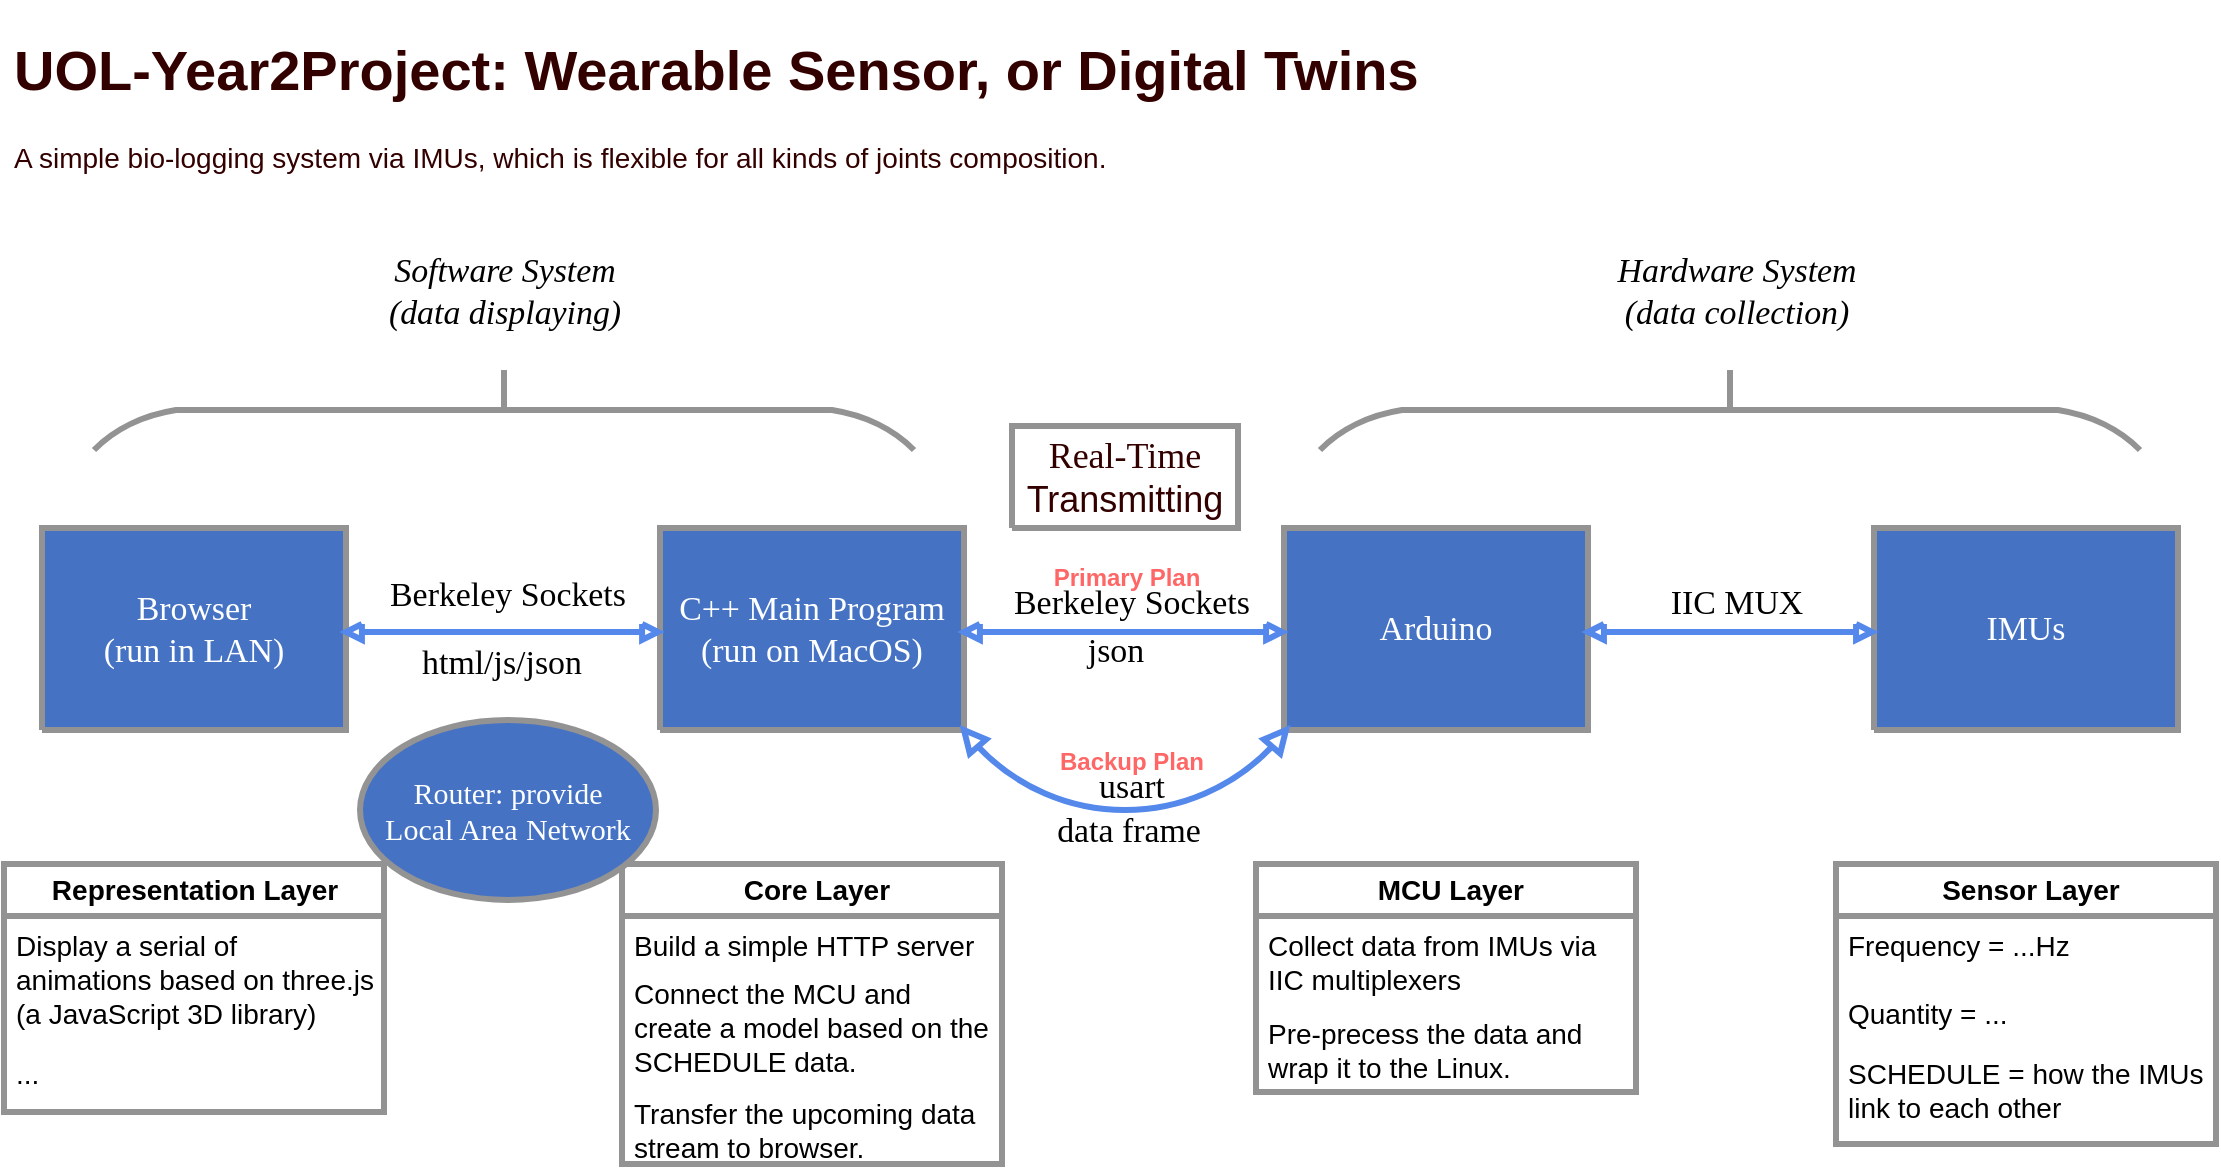 <mxfile version="20.8.10" type="device"><diagram name="Page-1" id="Page-1"><mxGraphModel dx="954" dy="585" grid="1" gridSize="10" guides="1" tooltips="1" connect="1" arrows="1" fold="1" page="1" pageScale="1" pageWidth="827" pageHeight="1169" math="0" shadow="0"><root><mxCell id="0"/><mxCell id="1" parent="0"/><UserObject label="&lt;div style=&quot;font-size: 1px&quot;&gt;&lt;p style=&quot;align:center;margin-left:0;margin-right:0;margin-top:0px;margin-bottom:0px;text-indent:0;valign:middle;direction:ltr;&quot;&gt;&lt;font style=&quot;font-size:16.93px;font-family:Calibri;color:#feffff;direction:ltr;letter-spacing:0px;line-height:120%;opacity:1&quot;&gt;Browser&lt;br/&gt;&lt;/font&gt;&lt;/p&gt;&lt;p style=&quot;align:center;margin-left:0;margin-right:0;margin-top:0px;margin-bottom:0px;text-indent:0;valign:middle;direction:ltr;&quot;&gt;&lt;font style=&quot;font-size:16.93px;font-family:Calibri;color:#feffff;direction:ltr;letter-spacing:0px;line-height:120%;opacity:1&quot;&gt;(run in LAN)&lt;br/&gt;&lt;/font&gt;&lt;/p&gt;&lt;/div&gt;" tags="背景" id="2"><mxCell style="verticalAlign=middle;align=center;vsdxID=1;fillColor=#4672c4;gradientColor=none;shape=stencil(nZBLDoAgDERP0z3SIyjew0SURgSD+Lu9kMZoXLhwN9O+tukAlrNpJg1SzDH4QW/URgNYgZTkjA4UkwJUgGXng+6DX1zLfmoymdXo17xh5zmRJ6Q42BWCfc2oJfdAr+Yv+AP9Cb7OJ3H/2JG1HNGz/84klThPVCc=);strokeColor=#939393;points=[[0.5,1,0],[1,0.5,0],[0.5,0,0],[0,0.5,0],[0.5,0.5,0]];labelBackgroundColor=none;rounded=0;html=1;whiteSpace=wrap;strokeWidth=3;" parent="1" vertex="1"><mxGeometry x="219" y="384" width="152" height="101" as="geometry"/></mxCell></UserObject><UserObject label="&lt;div style=&quot;font-size: 1px&quot;&gt;&lt;p style=&quot;align:center;margin-left:0;margin-right:0;margin-top:0px;margin-bottom:0px;text-indent:0;valign:middle;direction:ltr;&quot;&gt;&lt;font style=&quot;font-size:16.93px;font-family:Calibri;color:#feffff;direction:ltr;letter-spacing:0px;line-height:120%;opacity:1&quot;&gt;C++ Main Program&lt;br&gt;&lt;/font&gt;&lt;/p&gt;&lt;p style=&quot;align:center;margin-left:0;margin-right:0;margin-top:0px;margin-bottom:0px;text-indent:0;valign:middle;direction:ltr;&quot;&gt;&lt;font style=&quot;font-size:16.93px;font-family:Calibri;color:#feffff;direction:ltr;letter-spacing:0px;line-height:120%;opacity:1&quot;&gt;(run on MacOS)&lt;br&gt;&lt;/font&gt;&lt;/p&gt;&lt;/div&gt;" tags="背景" id="3"><mxCell style="verticalAlign=middle;align=center;vsdxID=2;fillColor=#4672c4;gradientColor=none;shape=stencil(nZBLDoAgDERP0z3SIyjew0SURgSD+Lu9kMZoXLhwN9O+tukAlrNpJg1SzDH4QW/URgNYgZTkjA4UkwJUgGXng+6DX1zLfmoymdXo17xh5zmRJ6Q42BWCfc2oJfdAr+Yv+AP9Cb7OJ3H/2JG1HNGz/84klThPVCc=);strokeColor=#939393;points=[[1,1,0]];labelBackgroundColor=none;rounded=0;html=1;whiteSpace=wrap;strokeWidth=3;" parent="1" vertex="1"><mxGeometry x="528" y="384" width="152" height="101" as="geometry"/></mxCell></UserObject><UserObject label="&lt;div style=&quot;font-size: 1px&quot;&gt;&lt;p style=&quot;align:center;margin-left:0;margin-right:0;margin-top:0px;margin-bottom:0px;text-indent:0;valign:middle;direction:ltr;&quot;&gt;&lt;font style=&quot;font-size:16.93px;font-family:Calibri;color:#feffff;direction:ltr;letter-spacing:0px;line-height:120%;opacity:1&quot;&gt;Arduino &lt;br/&gt;&lt;/font&gt;&lt;/p&gt;&lt;/div&gt;" tags="背景" id="4"><mxCell style="verticalAlign=middle;align=center;vsdxID=3;fillColor=#4672c4;gradientColor=none;shape=stencil(nZBLDoAgDERP0z3SIyjew0SURgSD+Lu9kMZoXLhwN9O+tukAlrNpJg1SzDH4QW/URgNYgZTkjA4UkwJUgGXng+6DX1zLfmoymdXo17xh5zmRJ6Q42BWCfc2oJfdAr+Yv+AP9Cb7OJ3H/2JG1HNGz/84klThPVCc=);strokeColor=#939393;points=[[0.01,1,0]];labelBackgroundColor=none;rounded=0;html=1;whiteSpace=wrap;strokeWidth=3;" parent="1" vertex="1"><mxGeometry x="840" y="384" width="152" height="101" as="geometry"/></mxCell></UserObject><UserObject label="" tags="背景" id="5"><mxCell style="vsdxID=7;rotation=90;fillColor=#4672c4;gradientColor=none;shape=stencil(tZLRDoIwDEW/Zo8zYwuKz4j/sUiBRdxINwX/3i2DCCQkGuNb23vaLt0lIreN7IBwZh2aK/SqdA0RJ8K50g2gcj4ioiAirwxCjeauy5h3MpAhuplHmDDEvoSx0MPZc5mfIyzx4jWcYCF2WRZ5nBr2u4OIpZFKlxOPYzpQOShL0TjplNFRHLVWYg3UL6NVK+uFZHuAblZO5s9rlYbNxSnbRj8nvxiark/56yXXn/PHS/rgbZHorrm2tpMvRSuK4gU=);strokeColor=#939393;points=[[0.5,0.18,0],[0.5,0.5,0],[0.5,0.82,0]];labelBackgroundColor=none;rounded=0;html=1;whiteSpace=wrap;strokeWidth=3;" parent="1" vertex="1"><mxGeometry x="430" y="120" width="40" height="410" as="geometry"/></mxCell></UserObject><UserObject label="&lt;div style=&quot;font-size: 1px&quot;&gt;&lt;p style=&quot;align:center;margin-left:0;margin-right:0;margin-top:0px;margin-bottom:0px;text-indent:0;valign:middle;direction:ltr;&quot;&gt;&lt;font style=&quot;font-size:16.93px;font-family:Calibri;color:#000000;direction:ltr;letter-spacing:0px;line-height:120%;opacity:1&quot;&gt;&lt;i&gt;Software System&lt;br&gt;&lt;/i&gt;&lt;/font&gt;&lt;/p&gt;&lt;p style=&quot;align:center;margin-left:0;margin-right:0;margin-top:0px;margin-bottom:0px;text-indent:0;valign:middle;direction:ltr;&quot;&gt;&lt;font style=&quot;font-size:16.93px;font-family:Calibri;color:#000000;direction:ltr;letter-spacing:0px;line-height:120%;opacity:1&quot;&gt;&lt;i&gt;(data displaying)&lt;/i&gt;&lt;/font&gt;&lt;/p&gt;&lt;/div&gt;" tags="背景" id="6"><mxCell style="verticalAlign=middle;align=center;vsdxID=9;fillColor=none;gradientColor=none;shape=stencil(nZBLDoAgDERP0z3SIyjew0SURgSD+Lu9kMZoXLhwN9O+tukAlrNpJg1SzDH4QW/URgNYgZTkjA4UkwJUgGXng+6DX1zLfmoymdXo17xh5zmRJ6Q42BWCfc2oJfdAr+Yv+AP9Cb7OJ3H/2JG1HNGz/84klThPVCc=);strokeColor=none;points=[];labelBackgroundColor=none;rounded=0;html=1;whiteSpace=wrap;strokeWidth=3;" parent="1" vertex="1"><mxGeometry x="362" y="228" width="177" height="76" as="geometry"/></mxCell></UserObject><UserObject label="&lt;div style=&quot;font-size: 1px&quot;&gt;&lt;p style=&quot;align:center;margin-left:0;margin-right:0;margin-top:0px;margin-bottom:0px;text-indent:0;valign:middle;direction:ltr;&quot;&gt;&lt;font style=&quot;font-size:16.93px;font-family:Calibri;color:#000000;direction:ltr;letter-spacing:0px;line-height:120%;opacity:1&quot;&gt;&lt;i&gt;Hardware System&lt;br&gt;&lt;/i&gt;&lt;/font&gt;&lt;/p&gt;&lt;p style=&quot;align:center;margin-left:0;margin-right:0;margin-top:0px;margin-bottom:0px;text-indent:0;valign:middle;direction:ltr;&quot;&gt;&lt;font style=&quot;font-size:16.93px;font-family:Calibri;color:#000000;direction:ltr;letter-spacing:0px;line-height:120%;opacity:1&quot;&gt;&lt;i&gt;(data collection)&lt;/i&gt;&lt;/font&gt;&lt;/p&gt;&lt;/div&gt;" tags="背景" id="7"><mxCell style="verticalAlign=middle;align=center;vsdxID=10;fillColor=none;gradientColor=none;shape=stencil(nZBLDoAgDERP0z3SIyjew0SURgSD+Lu9kMZoXLhwN9O+tukAlrNpJg1SzDH4QW/URgNYgZTkjA4UkwJUgGXng+6DX1zLfmoymdXo17xh5zmRJ6Q42BWCfc2oJfdAr+Yv+AP9Cb7OJ3H/2JG1HNGz/84klThPVCc=);strokeColor=none;points=[];labelBackgroundColor=none;rounded=0;html=1;whiteSpace=wrap;strokeWidth=3;" parent="1" vertex="1"><mxGeometry x="978" y="228" width="177" height="76" as="geometry"/></mxCell></UserObject><UserObject label="&lt;div style=&quot;font-size: 1px&quot;&gt;&lt;p style=&quot;align:center;margin-left:0;margin-right:0;margin-top:0px;margin-bottom:0px;text-indent:0;valign:middle;direction:ltr;&quot;&gt;&lt;font style=&quot;font-size:16.93px;font-family:Calibri;color:#feffff;direction:ltr;letter-spacing:0px;line-height:120%;opacity:1&quot;&gt;IMUs&lt;br/&gt;&lt;/font&gt;&lt;/p&gt;&lt;/div&gt;" tags="背景" id="8"><mxCell style="verticalAlign=middle;align=center;vsdxID=11;fillColor=#4672c4;gradientColor=none;shape=stencil(nZBLDoAgDERP0z3SIyjew0SURgSD+Lu9kMZoXLhwN9O+tukAlrNpJg1SzDH4QW/URgNYgZTkjA4UkwJUgGXng+6DX1zLfmoymdXo17xh5zmRJ6Q42BWCfc2oJfdAr+Yv+AP9Cb7OJ3H/2JG1HNGz/84klThPVCc=);strokeColor=#939393;points=[[0.5,1,0],[1,0.5,0],[0.5,0,0],[0,0.5,0],[0.5,0.5,0]];labelBackgroundColor=none;rounded=0;html=1;whiteSpace=wrap;strokeWidth=3;" parent="1" vertex="1"><mxGeometry x="1135" y="384" width="152" height="101" as="geometry"/></mxCell></UserObject><UserObject label="" tags="背景" id="9"><mxCell style="vsdxID=12;rotation=90;fillColor=#4672c4;gradientColor=none;shape=stencil(tZLRDoIwDEW/Zo8zYwuKz4j/sUiBRdxINwX/3i2DCCQkGuNb23vaLt0lIreN7IBwZh2aK/SqdA0RJ8K50g2gcj4ioiAirwxCjeauy5h3MpAhuplHmDDEvoSx0MPZc5mfIyzx4jWcYCF2WRZ5nBr2u4OIpZFKlxOPYzpQOShL0TjplNFRHLVWYg3UL6NVK+uFZHuAblZO5s9rlYbNxSnbRj8nvxiark/56yXXn/PHS/rgbZHorrm2tpMvRSuK4gU=);strokeColor=#939393;points=[[0.5,0.18,0],[0.5,0.5,0],[0.5,0.82,0]];labelBackgroundColor=none;rounded=0;html=1;whiteSpace=wrap;strokeWidth=3;" parent="1" vertex="1"><mxGeometry x="1043" y="120" width="40" height="410" as="geometry"/></mxCell></UserObject><UserObject label="&lt;div style=&quot;font-size: 1px&quot;&gt;&lt;p style=&quot;align:center;margin-left:0;margin-right:0;margin-top:0px;margin-bottom:0px;text-indent:0;valign:middle;direction:ltr;&quot;&gt;&lt;font style=&quot;font-size:16.93px;font-family:Calibri;color:#000000;direction:ltr;letter-spacing:0px;line-height:120%;opacity:1&quot;&gt;Berkeley Sockets&lt;br/&gt;&lt;/font&gt;&lt;/p&gt;&lt;/div&gt;" tags="背景" id="10"><mxCell style="verticalAlign=middle;align=center;vsdxID=15;fillColor=none;gradientColor=none;shape=stencil(nZBLDoAgDERP0z3SIyjew0SURgSD+Lu9kMZoXLhwN9O+tukAlrNpJg1SzDH4QW/URgNYgZTkjA4UkwJUgGXng+6DX1zLfmoymdXo17xh5zmRJ6Q42BWCfc2oJfdAr+Yv+AP9Cb7OJ3H/2JG1HNGz/84klThPVCc=);strokeColor=none;points=[];labelBackgroundColor=none;rounded=0;html=1;whiteSpace=wrap;strokeWidth=3;" parent="1" vertex="1"><mxGeometry x="349" y="388" width="206" height="60" as="geometry"/></mxCell></UserObject><UserObject label="&lt;div style=&quot;font-size: 1px&quot;&gt;&lt;p style=&quot;align:center;margin-left:0;margin-right:0;margin-top:0px;margin-bottom:0px;text-indent:0;valign:middle;direction:ltr;&quot;&gt;&lt;font style=&quot;font-size:16.93px;font-family:Calibri;color:#000000;direction:ltr;letter-spacing:0px;line-height:120%;opacity:1&quot;&gt;html/js/json&lt;br/&gt;&lt;/font&gt;&lt;/p&gt;&lt;/div&gt;" tags="背景" id="11"><mxCell style="verticalAlign=middle;align=center;vsdxID=16;fillColor=none;gradientColor=none;shape=stencil(nZBLDoAgDERP0z3SIyjew0SURgSD+Lu9kMZoXLhwN9O+tukAlrNpJg1SzDH4QW/URgNYgZTkjA4UkwJUgGXng+6DX1zLfmoymdXo17xh5zmRJ6Q42BWCfc2oJfdAr+Yv+AP9Cb7OJ3H/2JG1HNGz/84klThPVCc=);strokeColor=none;points=[];labelBackgroundColor=none;rounded=0;html=1;whiteSpace=wrap;strokeWidth=3;" parent="1" vertex="1"><mxGeometry x="401" y="418" width="96" height="67" as="geometry"/></mxCell></UserObject><UserObject label="" tags="背景" id="12"><mxCell style="vsdxID=20;fillColor=#ffffff;gradientColor=none;shape=stencil(lZLdDsIgDIWfppcSBjOR6znfY8mYEBEWxvx5e0GiBpZMdnfanjZfcgq0mUQ3ciB4ctZc+F32TgA9AiFSC26l8wpoC7QZjOVna2bdx3rsgjOoq7mFC4+4t0dV2CH4GesdYQwd3q1T9CupV/z1uh0n5grj8stLkpSc1YhtQl8s/GH/0BbRF9B48UthkErFEL/z0oi2cWTuBCID8CJ/G9+KL0fbFw==);strokeColor=#5488eb;points=[[1,1,0],[0,1,0]];labelBackgroundColor=#ffffff;rounded=0;html=1;whiteSpace=wrap;strokeWidth=3;" parent="1" vertex="1"><mxGeometry x="371" y="435" width="156" height="1" as="geometry"/></mxCell></UserObject><UserObject label="" tags="背景" id="13"><mxCell style="vsdxID=21;rotation=180;fillColor=#ffffff;gradientColor=none;shape=stencil(nVPLbsMgEPwajl4BGztwTtP/QAm2UamxMG3cvw8uzYNIbuzchtkZ2BG7BHdDq3pNOB2Cdx/6ZI6hJfhGODddq70JERHcE9zVzuvGu6/umM69mpQT+nTf0w1j8m0AN5OJ059EbCWg/GXek96a7k5fgZCZXghg/+hpJmaUzksZiLwTCtW8+nnjeVBZQlWtSSoRGFsT9RJuUVgpgK9Iu6D7CG6fXBtr04xc669PgPKHWPWXCeAgt8ng/xy8LIFi4hY0TMdCjWYovAsqGNdlk2KVb3QRnyxqq5qsNJy07u9oNhv/IXoEj/sQqbRLuD8D);strokeColor=#5488eb;points=[[0.5,1,0],[0,1,0],[1,1,0]];labelBackgroundColor=#ffffff;rounded=0;html=1;whiteSpace=wrap;strokeWidth=3;" parent="1" vertex="1"><mxGeometry x="680" y="485" width="161" height="40" as="geometry"/></mxCell></UserObject><mxCell id="14" value="&lt;div style=&quot;font-size: 1px&quot;&gt;&lt;/div&gt;" style="text;vsdxID=21;rotation=0.09;fillColor=none;gradientColor=none;strokeColor=none;points=[[0.5,1,0],[0,1,0],[1,1,0]];labelBackgroundColor=#ffffff;rounded=0;html=1;whiteSpace=wrap;verticalAlign=middle;align=center;;html=1;strokeWidth=3;" parent="13" vertex="1"><mxGeometry x="-1" y="20" width="161.99" height="40" as="geometry"/></mxCell><UserObject label="" tags="背景" id="15"><mxCell style="vsdxID=22;fillColor=#ffffff;gradientColor=none;shape=stencil(lZLdDsIgDIWfppcaBE3kes73WDImRISFMX/eXrBRA0aFu9Ny2n6hBdZMshsFUDJ5Z4/ionovge2AUmWkcMoHBawF1gzWiYOzs+kxHrvojOpkz7HDFes2sYKSG0YLyvly+0jt0a2V+epe/zaTxLwipLTvJ0XKzOugeRX1k7OI+y9JEO+fH5TWuLjXe9laahgybwKQDQ8iP5OQwhNj7R0=);strokeColor=#5488eb;points=[[1,1,0],[0,1,0]];labelBackgroundColor=#ffffff;rounded=0;html=1;whiteSpace=wrap;strokeWidth=3;" parent="1" vertex="1"><mxGeometry x="680" y="435" width="159" height="1" as="geometry"/></mxCell></UserObject><UserObject label="&lt;div style=&quot;font-size: 1px&quot;&gt;&lt;p style=&quot;align:center;margin-left:0;margin-right:0;margin-top:0px;margin-bottom:0px;text-indent:0;valign:middle;direction:ltr;&quot;&gt;&lt;font style=&quot;font-size:16.93px;font-family:Calibri;color:#000000;direction:ltr;letter-spacing:0px;line-height:120%;opacity:1&quot;&gt;usart&lt;br&gt;&lt;/font&gt;&lt;/p&gt;&lt;p style=&quot;align:center;margin-left:0;margin-right:0;margin-top:0px;margin-bottom:0px;text-indent:0;valign:middle;direction:ltr;&quot;&gt;&lt;br&gt;&lt;/p&gt;&lt;/div&gt;" tags="背景" id="16"><mxCell style="verticalAlign=middle;align=center;vsdxID=23;fillColor=none;gradientColor=none;shape=stencil(nZBLDoAgDERP0z3SIyjew0SURgSD+Lu9kMZoXLhwN9O+tukAlrNpJg1SzDH4QW/URgNYgZTkjA4UkwJUgGXng+6DX1zLfmoymdXo17xh5zmRJ6Q42BWCfc2oJfdAr+Yv+AP9Cb7OJ3H/2JG1HNGz/84klThPVCc=);strokeColor=none;points=[];labelBackgroundColor=none;rounded=0;html=1;whiteSpace=wrap;strokeWidth=3;" parent="1" vertex="1"><mxGeometry x="716" y="500" width="96" height="27" as="geometry"/></mxCell></UserObject><UserObject label="&lt;div style=&quot;font-size: 1px&quot;&gt;&lt;p style=&quot;align:center;margin-left:0;margin-right:0;margin-top:0px;margin-bottom:0px;text-indent:0;valign:middle;direction:ltr;&quot;&gt;&lt;font style=&quot;font-size:16.93px;font-family:Calibri;color:#000000;direction:ltr;letter-spacing:0px;line-height:120%;opacity:1&quot;&gt;Berkeley Sockets&lt;br&gt;&lt;/font&gt;&lt;/p&gt;&lt;/div&gt;" tags="背景" id="17"><mxCell style="verticalAlign=middle;align=center;vsdxID=24;fillColor=none;gradientColor=none;shape=stencil(nZBLDoAgDERP0z3SIyjew0SURgSD+Lu9kMZoXLhwN9O+tukAlrNpJg1SzDH4QW/URgNYgZTkjA4UkwJUgGXng+6DX1zLfmoymdXo17xh5zmRJ6Q42BWCfc2oJfdAr+Yv+AP9Cb7OJ3H/2JG1HNGz/84klThPVCc=);strokeColor=none;points=[];labelBackgroundColor=none;rounded=0;html=1;whiteSpace=wrap;strokeWidth=3;" parent="1" vertex="1"><mxGeometry x="688" y="405" width="152" height="34" as="geometry"/></mxCell></UserObject><UserObject label="&lt;div style=&quot;font-size: 1px&quot;&gt;&lt;p style=&quot;align:center;margin-left:0;margin-right:0;margin-top:0px;margin-bottom:0px;text-indent:0;valign:middle;direction:ltr;&quot;&gt;&lt;font style=&quot;font-size:16.93px;font-family:Calibri;color:#000000;direction:ltr;letter-spacing:0px;line-height:120%;opacity:1&quot;&gt;json&lt;br/&gt;&lt;/font&gt;&lt;/p&gt;&lt;/div&gt;" tags="背景" id="18"><mxCell style="verticalAlign=middle;align=center;vsdxID=25;fillColor=none;gradientColor=none;shape=stencil(nZBLDoAgDERP0z3SIyjew0SURgSD+Lu9kMZoXLhwN9O+tukAlrNpJg1SzDH4QW/URgNYgZTkjA4UkwJUgGXng+6DX1zLfmoymdXo17xh5zmRJ6Q42BWCfc2oJfdAr+Yv+AP9Cb7OJ3H/2JG1HNGz/84klThPVCc=);strokeColor=none;points=[];labelBackgroundColor=none;rounded=0;html=1;whiteSpace=wrap;strokeWidth=3;" parent="1" vertex="1"><mxGeometry x="680" y="418" width="152" height="56" as="geometry"/></mxCell></UserObject><UserObject label="&lt;div style=&quot;font-size: 1px&quot;&gt;&lt;p style=&quot;align:center;margin-left:0;margin-right:0;margin-top:0px;margin-bottom:0px;text-indent:0;valign:middle;direction:ltr;&quot;&gt;&lt;font style=&quot;font-size:16.93px;font-family:Calibri;color:#000000;direction:ltr;letter-spacing:0px;line-height:120%;opacity:1&quot;&gt;data frame&lt;br/&gt;&lt;/font&gt;&lt;/p&gt;&lt;/div&gt;" tags="背景" id="19"><mxCell style="verticalAlign=middle;align=center;vsdxID=26;fillColor=none;gradientColor=none;shape=stencil(nZBLDoAgDERP0z3SIyjew0SURgSD+Lu9kMZoXLhwN9O+tukAlrNpJg1SzDH4QW/URgNYgZTkjA4UkwJUgGXng+6DX1zLfmoymdXo17xh5zmRJ6Q42BWCfc2oJfdAr+Yv+AP9Cb7OJ3H/2JG1HNGz/84klThPVCc=);strokeColor=none;points=[];labelBackgroundColor=none;rounded=0;html=1;whiteSpace=wrap;strokeWidth=3;" parent="1" vertex="1"><mxGeometry x="713" y="519" width="99" height="33" as="geometry"/></mxCell></UserObject><UserObject label="" tags="背景" id="20"><mxCell style="vsdxID=27;fillColor=#ffffff;gradientColor=none;shape=stencil(lZJNDsIgEIVPw1JCmWpkXes9mpQKEaGh9e/2gkQNNKmwewzvTb7JDIJmEt3IESXTbM2Z32U/CwQHRKnUgls5O4WgRdAMxvKTNVfdh/fYeadXF3PzHR4ht8W7yocoeYbChjKG9+/SMQSU1GuBet1PInNFSEHrJUsMz2oMrIh+mfiD/wHOGiCHx4nfLgapVFjl9z97UYUkiT3CSBCcSM/HlcLpQfsC);strokeColor=#5488eb;points=[[1,1,0],[0,1,0]];labelBackgroundColor=#ffffff;rounded=0;html=1;whiteSpace=wrap;strokeWidth=3;" parent="1" vertex="1"><mxGeometry x="992" y="435" width="142" height="1" as="geometry"/></mxCell></UserObject><UserObject label="&lt;div style=&quot;font-size: 1px&quot;&gt;&lt;p style=&quot;align:center;margin-left:0;margin-right:0;margin-top:0px;margin-bottom:0px;text-indent:0;valign:middle;direction:ltr;&quot;&gt;&lt;font style=&quot;font-size:16.93px;font-family:Calibri;color:#000000;direction:ltr;letter-spacing:0px;line-height:120%;opacity:1&quot;&gt;IIC MUX&lt;br/&gt;&lt;/font&gt;&lt;/p&gt;&lt;/div&gt;" tags="背景" id="21"><mxCell style="verticalAlign=middle;align=center;vsdxID=28;fillColor=none;gradientColor=none;shape=stencil(nZBLDoAgDERP0z3SIyjew0SURgSD+Lu9kMZoXLhwN9O+tukAlrNpJg1SzDH4QW/URgNYgZTkjA4UkwJUgGXng+6DX1zLfmoymdXo17xh5zmRJ6Q42BWCfc2oJfdAr+Yv+AP9Cb7OJ3H/2JG1HNGz/84klThPVCc=);strokeColor=none;points=[];labelBackgroundColor=none;rounded=0;html=1;whiteSpace=wrap;strokeWidth=3;" parent="1" vertex="1"><mxGeometry x="1002" y="394" width="129" height="55" as="geometry"/></mxCell></UserObject><UserObject label="" tags="Connector" id="23"><mxCell parent="1" vertex="1" visible="0"><mxGeometry as="geometry"/></mxCell></UserObject><mxCell id="Tex5ImsO-Y1u4H83uBnd-28" value="&lt;font style=&quot;font-size: 14px;&quot;&gt;&lt;b&gt;Representation Layer&lt;/b&gt;&lt;/font&gt;" style="swimlane;fontStyle=0;childLayout=stackLayout;horizontal=1;startSize=26;fillColor=none;horizontalStack=0;resizeParent=1;resizeParentMax=0;resizeLast=0;collapsible=1;marginBottom=0;html=1;rounded=0;labelBackgroundColor=none;strokeColor=#939393;fontFamily=Helvetica;fontSize=12;fontColor=default;strokeWidth=3;" parent="1" vertex="1"><mxGeometry x="200" y="552" width="190" height="124" as="geometry"/></mxCell><mxCell id="Tex5ImsO-Y1u4H83uBnd-30" value="&lt;font style=&quot;font-size: 14px;&quot;&gt;Display a serial of animations based on three.js (a JavaScript 3D library)&lt;/font&gt;" style="text;strokeColor=none;fillColor=none;align=left;verticalAlign=top;spacingLeft=4;spacingRight=4;overflow=hidden;rotatable=0;points=[[0,0.5],[1,0.5]];portConstraint=eastwest;whiteSpace=wrap;html=1;fontSize=12;fontFamily=Helvetica;fontColor=default;strokeWidth=3;" parent="Tex5ImsO-Y1u4H83uBnd-28" vertex="1"><mxGeometry y="26" width="190" height="64" as="geometry"/></mxCell><mxCell id="Tex5ImsO-Y1u4H83uBnd-40" value="&lt;font style=&quot;font-size: 14px;&quot;&gt;...&lt;/font&gt;" style="text;strokeColor=none;fillColor=none;align=left;verticalAlign=top;spacingLeft=4;spacingRight=4;overflow=hidden;rotatable=0;points=[[0,0.5],[1,0.5]];portConstraint=eastwest;whiteSpace=wrap;html=1;fontSize=12;fontFamily=Helvetica;fontColor=default;strokeWidth=3;" parent="Tex5ImsO-Y1u4H83uBnd-28" vertex="1"><mxGeometry y="90" width="190" height="34" as="geometry"/></mxCell><UserObject label="&lt;div style=&quot;font-size: 1px&quot;&gt;&lt;p style=&quot;align:center;margin-left:0;margin-right:0;margin-top:0px;margin-bottom:0px;text-indent:0;valign:middle;direction:ltr;&quot;&gt;&lt;font style=&quot;font-size: 18px; font-family: Calibri; direction: ltr; letter-spacing: 0px; line-height: 120%; opacity: 1;&quot;&gt;&lt;font style=&quot;font-size: 18px;&quot; color=&quot;#330000&quot;&gt;Real-Time&lt;br style=&quot;border-color: var(--border-color); font-family: Helvetica;&quot;&gt;&lt;span style=&quot;font-family: Helvetica;&quot;&gt;Transmitting&lt;/span&gt;&lt;/font&gt;&lt;br&gt;&lt;/font&gt;&lt;/p&gt;&lt;/div&gt;" tags="背景" id="Tex5ImsO-Y1u4H83uBnd-34"><mxCell style="verticalAlign=middle;align=center;vsdxID=3;fillColor=none;gradientColor=none;shape=stencil(nZBLDoAgDERP0z3SIyjew0SURgSD+Lu9kMZoXLhwN9O+tukAlrNpJg1SzDH4QW/URgNYgZTkjA4UkwJUgGXng+6DX1zLfmoymdXo17xh5zmRJ6Q42BWCfc2oJfdAr+Yv+AP9Cb7OJ3H/2JG1HNGz/84klThPVCc=);strokeColor=#939393;points=[[0.01,1,0]];labelBackgroundColor=none;rounded=0;html=1;whiteSpace=wrap;strokeWidth=3;" parent="1" vertex="1"><mxGeometry x="704" y="333" width="113" height="51" as="geometry"/></mxCell></UserObject><mxCell id="Tex5ImsO-Y1u4H83uBnd-35" value="&lt;font style=&quot;font-size: 14px;&quot;&gt;&lt;b&gt;&amp;nbsp;MCU Layer&lt;/b&gt;&lt;/font&gt;" style="swimlane;fontStyle=0;childLayout=stackLayout;horizontal=1;startSize=26;fillColor=none;horizontalStack=0;resizeParent=1;resizeParentMax=0;resizeLast=0;collapsible=1;marginBottom=0;html=1;rounded=0;labelBackgroundColor=none;strokeColor=#939393;fontFamily=Helvetica;fontSize=12;fontColor=default;strokeWidth=3;" parent="1" vertex="1"><mxGeometry x="826" y="552" width="190" height="114" as="geometry"/></mxCell><mxCell id="Tex5ImsO-Y1u4H83uBnd-36" value="&lt;font style=&quot;font-size: 14px;&quot;&gt;Collect data from IMUs via IIC multiplexers&lt;/font&gt;" style="text;strokeColor=none;fillColor=none;align=left;verticalAlign=top;spacingLeft=4;spacingRight=4;overflow=hidden;rotatable=0;points=[[0,0.5],[1,0.5]];portConstraint=eastwest;whiteSpace=wrap;html=1;fontSize=12;fontFamily=Helvetica;fontColor=default;strokeWidth=3;" parent="Tex5ImsO-Y1u4H83uBnd-35" vertex="1"><mxGeometry y="26" width="190" height="44" as="geometry"/></mxCell><mxCell id="Tex5ImsO-Y1u4H83uBnd-41" value="&lt;font style=&quot;font-size: 14px;&quot;&gt;Pre-precess the data and wrap it to the Linux.&lt;/font&gt;" style="text;strokeColor=none;fillColor=none;align=left;verticalAlign=top;spacingLeft=4;spacingRight=4;overflow=hidden;rotatable=0;points=[[0,0.5],[1,0.5]];portConstraint=eastwest;whiteSpace=wrap;html=1;fontSize=12;fontFamily=Helvetica;fontColor=default;strokeWidth=3;" parent="Tex5ImsO-Y1u4H83uBnd-35" vertex="1"><mxGeometry y="70" width="190" height="44" as="geometry"/></mxCell><mxCell id="Tex5ImsO-Y1u4H83uBnd-42" value="&lt;font style=&quot;font-size: 14px;&quot;&gt;&lt;b&gt;&amp;nbsp;Sensor Layer&lt;/b&gt;&lt;/font&gt;" style="swimlane;fontStyle=0;childLayout=stackLayout;horizontal=1;startSize=26;fillColor=none;horizontalStack=0;resizeParent=1;resizeParentMax=0;resizeLast=0;collapsible=1;marginBottom=0;html=1;rounded=0;labelBackgroundColor=none;strokeColor=#939393;fontFamily=Helvetica;fontSize=12;fontColor=default;strokeWidth=3;" parent="1" vertex="1"><mxGeometry x="1116" y="552" width="190" height="140" as="geometry"/></mxCell><mxCell id="Tex5ImsO-Y1u4H83uBnd-43" value="&lt;font style=&quot;font-size: 14px;&quot;&gt;Frequency = ...Hz&lt;/font&gt;" style="text;strokeColor=none;fillColor=none;align=left;verticalAlign=top;spacingLeft=4;spacingRight=4;overflow=hidden;rotatable=0;points=[[0,0.5],[1,0.5]];portConstraint=eastwest;whiteSpace=wrap;html=1;fontSize=12;fontFamily=Helvetica;fontColor=default;strokeWidth=3;" parent="Tex5ImsO-Y1u4H83uBnd-42" vertex="1"><mxGeometry y="26" width="190" height="34" as="geometry"/></mxCell><mxCell id="Tex5ImsO-Y1u4H83uBnd-46" value="&lt;font style=&quot;font-size: 14px;&quot;&gt;Quantity = ...&lt;/font&gt;" style="text;strokeColor=none;fillColor=none;align=left;verticalAlign=top;spacingLeft=4;spacingRight=4;overflow=hidden;rotatable=0;points=[[0,0.5],[1,0.5]];portConstraint=eastwest;whiteSpace=wrap;html=1;fontSize=12;fontFamily=Helvetica;fontColor=default;strokeWidth=3;" parent="Tex5ImsO-Y1u4H83uBnd-42" vertex="1"><mxGeometry y="60" width="190" height="30" as="geometry"/></mxCell><mxCell id="Tex5ImsO-Y1u4H83uBnd-45" value="&lt;font style=&quot;font-size: 14px;&quot;&gt;SCHEDULE = how the IMUs link to each other&lt;/font&gt;" style="text;strokeColor=none;fillColor=none;align=left;verticalAlign=top;spacingLeft=4;spacingRight=4;overflow=hidden;rotatable=0;points=[[0,0.5],[1,0.5]];portConstraint=eastwest;whiteSpace=wrap;html=1;fontSize=12;fontFamily=Helvetica;fontColor=default;strokeWidth=3;" parent="Tex5ImsO-Y1u4H83uBnd-42" vertex="1"><mxGeometry y="90" width="190" height="50" as="geometry"/></mxCell><mxCell id="Tex5ImsO-Y1u4H83uBnd-48" value="&lt;font style=&quot;font-size: 14px;&quot;&gt;&lt;b&gt;&amp;nbsp;Core Layer&lt;/b&gt;&lt;/font&gt;" style="swimlane;fontStyle=0;childLayout=stackLayout;horizontal=1;startSize=26;fillColor=none;horizontalStack=0;resizeParent=1;resizeParentMax=0;resizeLast=0;collapsible=1;marginBottom=0;html=1;rounded=0;labelBackgroundColor=none;strokeColor=#939393;fontFamily=Helvetica;fontSize=12;fontColor=default;strokeWidth=3;" parent="1" vertex="1"><mxGeometry x="509" y="552" width="190" height="150" as="geometry"/></mxCell><mxCell id="Tex5ImsO-Y1u4H83uBnd-49" value="&lt;font style=&quot;font-size: 14px;&quot;&gt;Build a simple HTTP server&lt;/font&gt;" style="text;strokeColor=none;fillColor=none;align=left;verticalAlign=top;spacingLeft=4;spacingRight=4;overflow=hidden;rotatable=0;points=[[0,0.5],[1,0.5]];portConstraint=eastwest;whiteSpace=wrap;html=1;fontSize=12;fontFamily=Helvetica;fontColor=default;strokeWidth=3;" parent="Tex5ImsO-Y1u4H83uBnd-48" vertex="1"><mxGeometry y="26" width="190" height="24" as="geometry"/></mxCell><mxCell id="Tex5ImsO-Y1u4H83uBnd-51" value="&lt;font style=&quot;font-size: 14px;&quot;&gt;Connect the MCU and create a model based on the SCHEDULE data.&amp;nbsp;&lt;/font&gt;" style="text;strokeColor=none;fillColor=none;align=left;verticalAlign=top;spacingLeft=4;spacingRight=4;overflow=hidden;rotatable=0;points=[[0,0.5],[1,0.5]];portConstraint=eastwest;whiteSpace=wrap;html=1;fontSize=12;fontFamily=Helvetica;fontColor=default;strokeWidth=3;" parent="Tex5ImsO-Y1u4H83uBnd-48" vertex="1"><mxGeometry y="50" width="190" height="60" as="geometry"/></mxCell><mxCell id="Tex5ImsO-Y1u4H83uBnd-54" value="&lt;font style=&quot;font-size: 14px;&quot;&gt;Transfer the upcoming data stream to browser.&lt;/font&gt;" style="text;strokeColor=none;fillColor=none;align=left;verticalAlign=top;spacingLeft=4;spacingRight=4;overflow=hidden;rotatable=0;points=[[0,0.5],[1,0.5]];portConstraint=eastwest;whiteSpace=wrap;html=1;fontSize=12;fontFamily=Helvetica;fontColor=default;strokeWidth=3;" parent="Tex5ImsO-Y1u4H83uBnd-48" vertex="1"><mxGeometry y="110" width="190" height="40" as="geometry"/></mxCell><mxCell id="Tex5ImsO-Y1u4H83uBnd-52" value="&lt;h1&gt;UOL-Year2Project: Wearable Sensor, or Digital Twins&lt;/h1&gt;&lt;p&gt;A simple bio-logging system via IMUs, which is flexible for all kinds of joints composition.&lt;/p&gt;" style="text;html=1;strokeColor=none;fillColor=none;spacing=5;spacingTop=-20;whiteSpace=wrap;overflow=hidden;rounded=0;fontSize=14;fontFamily=Helvetica;fontColor=#330000;" parent="1" vertex="1"><mxGeometry x="200" y="130" width="820" height="100" as="geometry"/></mxCell><mxCell id="LJ6l2phNsO7jixngs_NY-23" value="&lt;font color=&quot;#ff6666&quot;&gt;&lt;b&gt;Primary Plan&lt;/b&gt;&lt;/font&gt;" style="text;html=1;strokeColor=none;fillColor=none;align=center;verticalAlign=middle;whiteSpace=wrap;rounded=0;" parent="1" vertex="1"><mxGeometry x="667.5" y="394" width="187" height="30" as="geometry"/></mxCell><mxCell id="LJ6l2phNsO7jixngs_NY-26" value="&lt;font color=&quot;#ff6666&quot;&gt;&lt;b&gt;Backup Plan&lt;/b&gt;&lt;/font&gt;" style="text;html=1;strokeColor=none;fillColor=none;align=center;verticalAlign=middle;whiteSpace=wrap;rounded=0;" parent="1" vertex="1"><mxGeometry x="698.5" y="486" width="130" height="30" as="geometry"/></mxCell><mxCell id="LJ6l2phNsO7jixngs_NY-31" value="&lt;p style=&quot;border-color: var(--border-color); margin: 0px; direction: ltr; font-size: 15px;&quot;&gt;&lt;font style=&quot;border-color: var(--border-color); font-size: 15px;&quot; face=&quot;Calibri&quot; color=&quot;#feffff&quot;&gt;Router: provide&lt;/font&gt;&lt;/p&gt;&lt;p style=&quot;border-color: var(--border-color); margin: 0px; direction: ltr; font-size: 15px;&quot;&gt;&lt;font style=&quot;font-size: 15px;&quot;&gt;&lt;font style=&quot;border-color: var(--border-color); font-size: 15px;&quot; face=&quot;Calibri&quot; color=&quot;#feffff&quot;&gt;&lt;span style=&quot;border-color: var(--border-color);&quot;&gt;Local Area&lt;/span&gt;&lt;/font&gt;&amp;nbsp;&lt;span style=&quot;border-color: var(--border-color); color: rgb(254, 255, 255); font-family: Calibri; background-color: initial;&quot;&gt;Network&lt;/span&gt;&lt;/font&gt;&lt;/p&gt;" style="ellipse;whiteSpace=wrap;html=1;fontColor=default;fillColor=#4672c4;strokeColor=#939393;gradientColor=none;labelBackgroundColor=none;rounded=0;strokeWidth=3;" parent="1" vertex="1"><mxGeometry x="378" y="480" width="148" height="90" as="geometry"/></mxCell></root></mxGraphModel></diagram></mxfile>